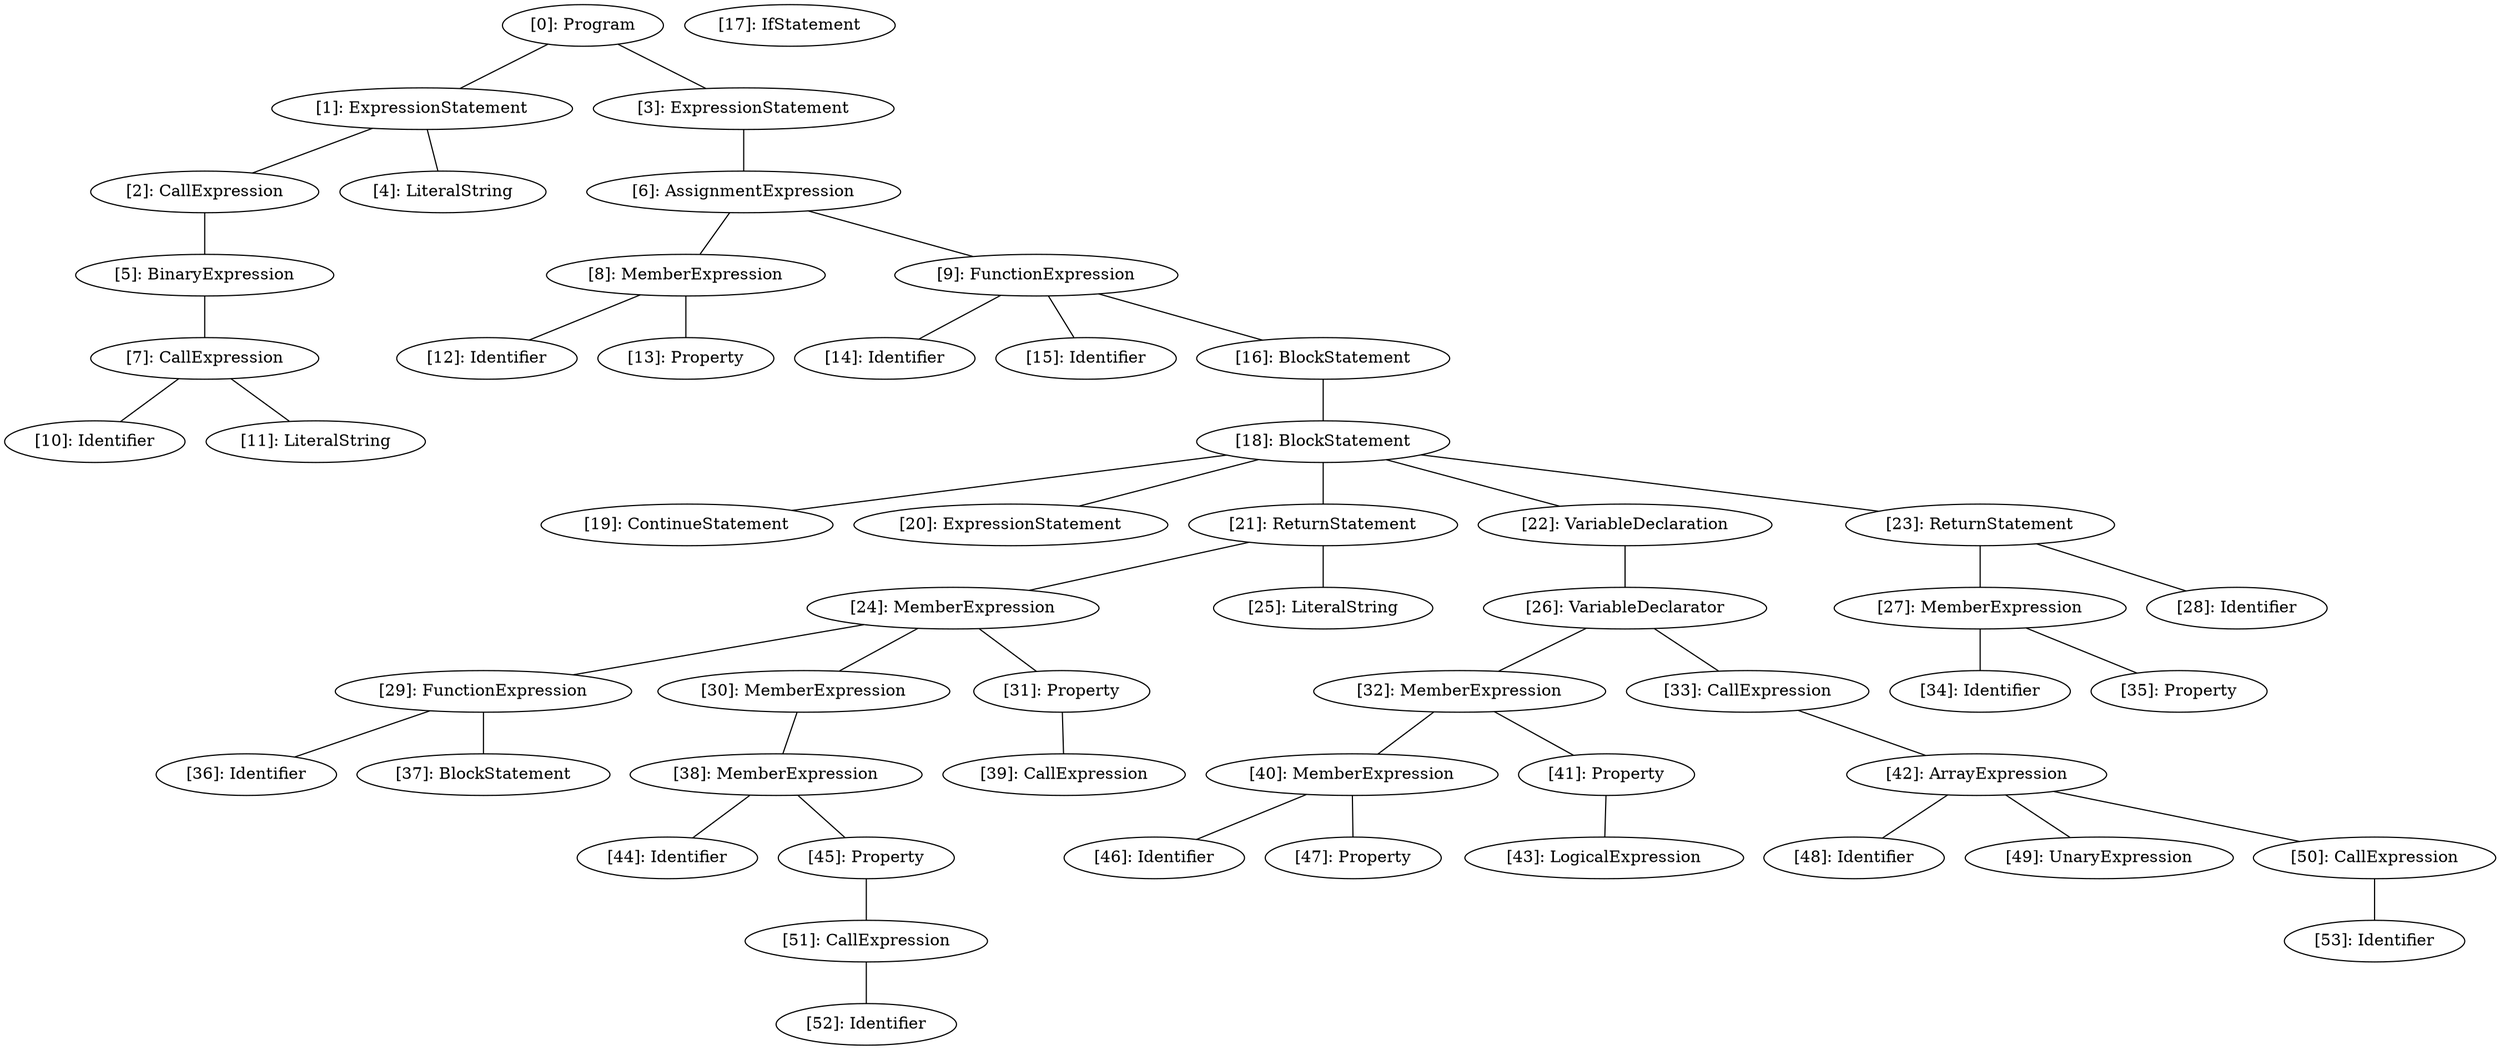 // Result
graph {
	0 [label="[0]: Program"]
	1 [label="[1]: ExpressionStatement"]
	2 [label="[2]: CallExpression"]
	3 [label="[3]: ExpressionStatement"]
	4 [label="[4]: LiteralString"]
	5 [label="[5]: BinaryExpression"]
	6 [label="[6]: AssignmentExpression"]
	7 [label="[7]: CallExpression"]
	8 [label="[8]: MemberExpression"]
	9 [label="[9]: FunctionExpression"]
	10 [label="[10]: Identifier"]
	11 [label="[11]: LiteralString"]
	12 [label="[12]: Identifier"]
	13 [label="[13]: Property"]
	14 [label="[14]: Identifier"]
	15 [label="[15]: Identifier"]
	16 [label="[16]: BlockStatement"]
	17 [label="[17]: IfStatement"]
	18 [label="[18]: BlockStatement"]
	19 [label="[19]: ContinueStatement"]
	20 [label="[20]: ExpressionStatement"]
	21 [label="[21]: ReturnStatement"]
	22 [label="[22]: VariableDeclaration"]
	23 [label="[23]: ReturnStatement"]
	24 [label="[24]: MemberExpression"]
	25 [label="[25]: LiteralString"]
	26 [label="[26]: VariableDeclarator"]
	27 [label="[27]: MemberExpression"]
	28 [label="[28]: Identifier"]
	29 [label="[29]: FunctionExpression"]
	30 [label="[30]: MemberExpression"]
	31 [label="[31]: Property"]
	32 [label="[32]: MemberExpression"]
	33 [label="[33]: CallExpression"]
	34 [label="[34]: Identifier"]
	35 [label="[35]: Property"]
	36 [label="[36]: Identifier"]
	37 [label="[37]: BlockStatement"]
	38 [label="[38]: MemberExpression"]
	39 [label="[39]: CallExpression"]
	40 [label="[40]: MemberExpression"]
	41 [label="[41]: Property"]
	42 [label="[42]: ArrayExpression"]
	43 [label="[43]: LogicalExpression"]
	44 [label="[44]: Identifier"]
	45 [label="[45]: Property"]
	46 [label="[46]: Identifier"]
	47 [label="[47]: Property"]
	48 [label="[48]: Identifier"]
	49 [label="[49]: UnaryExpression"]
	50 [label="[50]: CallExpression"]
	51 [label="[51]: CallExpression"]
	52 [label="[52]: Identifier"]
	53 [label="[53]: Identifier"]
	0 -- 1
	0 -- 3
	1 -- 2
	1 -- 4
	2 -- 5
	3 -- 6
	5 -- 7
	6 -- 8
	6 -- 9
	7 -- 10
	7 -- 11
	8 -- 12
	8 -- 13
	9 -- 14
	9 -- 15
	9 -- 16
	16 -- 18
	18 -- 19
	18 -- 20
	18 -- 21
	18 -- 22
	18 -- 23
	21 -- 24
	21 -- 25
	22 -- 26
	23 -- 27
	23 -- 28
	24 -- 29
	24 -- 30
	24 -- 31
	26 -- 32
	26 -- 33
	27 -- 34
	27 -- 35
	29 -- 36
	29 -- 37
	30 -- 38
	31 -- 39
	32 -- 40
	32 -- 41
	33 -- 42
	38 -- 44
	38 -- 45
	40 -- 46
	40 -- 47
	41 -- 43
	42 -- 48
	42 -- 49
	42 -- 50
	45 -- 51
	50 -- 53
	51 -- 52
}
